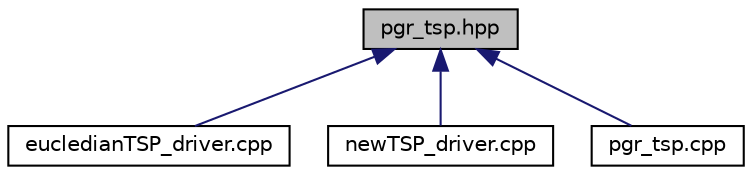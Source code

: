 digraph "pgr_tsp.hpp"
{
  edge [fontname="Helvetica",fontsize="10",labelfontname="Helvetica",labelfontsize="10"];
  node [fontname="Helvetica",fontsize="10",shape=record];
  Node22 [label="pgr_tsp.hpp",height=0.2,width=0.4,color="black", fillcolor="grey75", style="filled", fontcolor="black"];
  Node22 -> Node23 [dir="back",color="midnightblue",fontsize="10",style="solid",fontname="Helvetica"];
  Node23 [label="eucledianTSP_driver.cpp",height=0.2,width=0.4,color="black", fillcolor="white", style="filled",URL="$eucledianTSP__driver_8cpp.html"];
  Node22 -> Node24 [dir="back",color="midnightblue",fontsize="10",style="solid",fontname="Helvetica"];
  Node24 [label="newTSP_driver.cpp",height=0.2,width=0.4,color="black", fillcolor="white", style="filled",URL="$newTSP__driver_8cpp.html"];
  Node22 -> Node25 [dir="back",color="midnightblue",fontsize="10",style="solid",fontname="Helvetica"];
  Node25 [label="pgr_tsp.cpp",height=0.2,width=0.4,color="black", fillcolor="white", style="filled",URL="$pgr__tsp_8cpp.html"];
}
